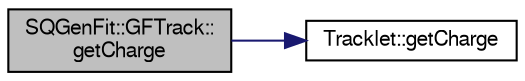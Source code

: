digraph "SQGenFit::GFTrack::getCharge"
{
  bgcolor="transparent";
  edge [fontname="FreeSans",fontsize="10",labelfontname="FreeSans",labelfontsize="10"];
  node [fontname="FreeSans",fontsize="10",shape=record];
  rankdir="LR";
  Node1 [label="SQGenFit::GFTrack::\lgetCharge",height=0.2,width=0.4,color="black", fillcolor="grey75", style="filled" fontcolor="black"];
  Node1 -> Node2 [color="midnightblue",fontsize="10",style="solid",fontname="FreeSans"];
  Node2 [label="Tracklet::getCharge",height=0.2,width=0.4,color="black",URL="$d2/d26/classTracklet.html#a1f2be06375c110356dabc35f1033ea73"];
}
